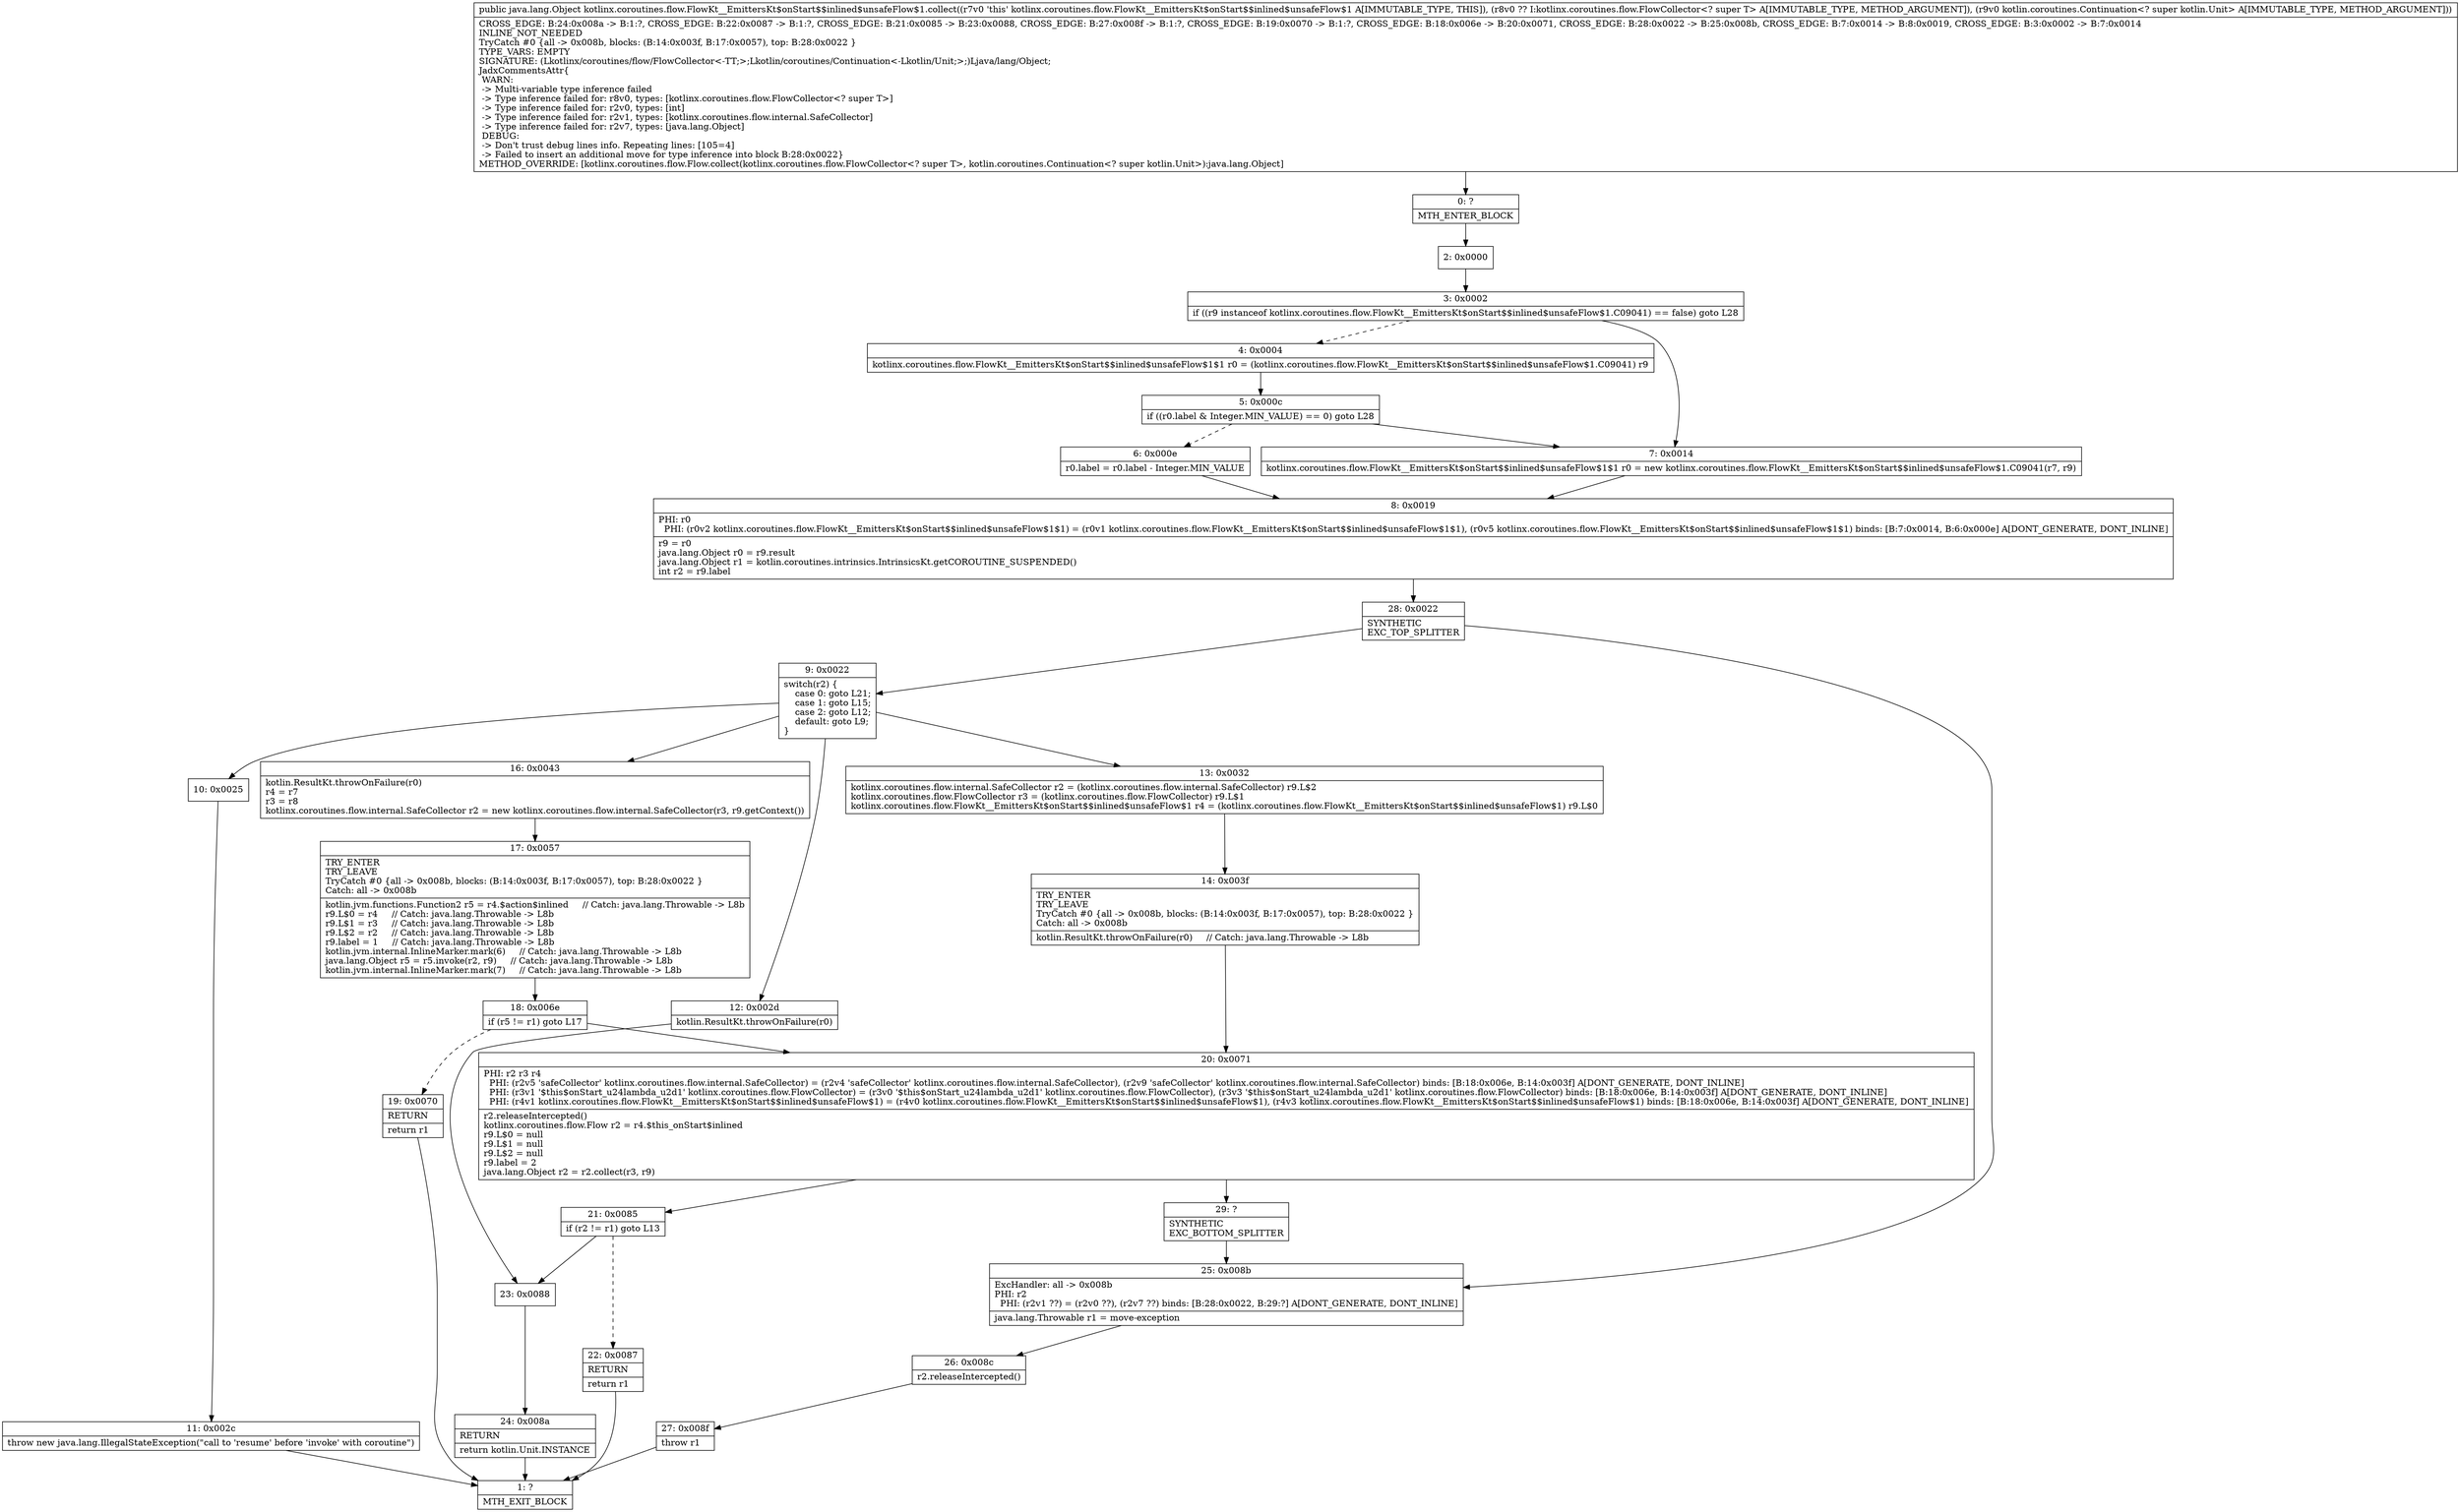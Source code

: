 digraph "CFG forkotlinx.coroutines.flow.FlowKt__EmittersKt$onStart$$inlined$unsafeFlow$1.collect(Lkotlinx\/coroutines\/flow\/FlowCollector;Lkotlin\/coroutines\/Continuation;)Ljava\/lang\/Object;" {
Node_0 [shape=record,label="{0\:\ ?|MTH_ENTER_BLOCK\l}"];
Node_2 [shape=record,label="{2\:\ 0x0000}"];
Node_3 [shape=record,label="{3\:\ 0x0002|if ((r9 instanceof kotlinx.coroutines.flow.FlowKt__EmittersKt$onStart$$inlined$unsafeFlow$1.C09041) == false) goto L28\l}"];
Node_4 [shape=record,label="{4\:\ 0x0004|kotlinx.coroutines.flow.FlowKt__EmittersKt$onStart$$inlined$unsafeFlow$1$1 r0 = (kotlinx.coroutines.flow.FlowKt__EmittersKt$onStart$$inlined$unsafeFlow$1.C09041) r9\l}"];
Node_5 [shape=record,label="{5\:\ 0x000c|if ((r0.label & Integer.MIN_VALUE) == 0) goto L28\l}"];
Node_6 [shape=record,label="{6\:\ 0x000e|r0.label = r0.label \- Integer.MIN_VALUE\l}"];
Node_8 [shape=record,label="{8\:\ 0x0019|PHI: r0 \l  PHI: (r0v2 kotlinx.coroutines.flow.FlowKt__EmittersKt$onStart$$inlined$unsafeFlow$1$1) = (r0v1 kotlinx.coroutines.flow.FlowKt__EmittersKt$onStart$$inlined$unsafeFlow$1$1), (r0v5 kotlinx.coroutines.flow.FlowKt__EmittersKt$onStart$$inlined$unsafeFlow$1$1) binds: [B:7:0x0014, B:6:0x000e] A[DONT_GENERATE, DONT_INLINE]\l|r9 = r0\ljava.lang.Object r0 = r9.result\ljava.lang.Object r1 = kotlin.coroutines.intrinsics.IntrinsicsKt.getCOROUTINE_SUSPENDED()\lint r2 = r9.label\l}"];
Node_28 [shape=record,label="{28\:\ 0x0022|SYNTHETIC\lEXC_TOP_SPLITTER\l}"];
Node_9 [shape=record,label="{9\:\ 0x0022|switch(r2) \{\l    case 0: goto L21;\l    case 1: goto L15;\l    case 2: goto L12;\l    default: goto L9;\l\}\l}"];
Node_10 [shape=record,label="{10\:\ 0x0025}"];
Node_11 [shape=record,label="{11\:\ 0x002c|throw new java.lang.IllegalStateException(\"call to 'resume' before 'invoke' with coroutine\")\l}"];
Node_1 [shape=record,label="{1\:\ ?|MTH_EXIT_BLOCK\l}"];
Node_12 [shape=record,label="{12\:\ 0x002d|kotlin.ResultKt.throwOnFailure(r0)\l}"];
Node_23 [shape=record,label="{23\:\ 0x0088}"];
Node_24 [shape=record,label="{24\:\ 0x008a|RETURN\l|return kotlin.Unit.INSTANCE\l}"];
Node_13 [shape=record,label="{13\:\ 0x0032|kotlinx.coroutines.flow.internal.SafeCollector r2 = (kotlinx.coroutines.flow.internal.SafeCollector) r9.L$2\lkotlinx.coroutines.flow.FlowCollector r3 = (kotlinx.coroutines.flow.FlowCollector) r9.L$1\lkotlinx.coroutines.flow.FlowKt__EmittersKt$onStart$$inlined$unsafeFlow$1 r4 = (kotlinx.coroutines.flow.FlowKt__EmittersKt$onStart$$inlined$unsafeFlow$1) r9.L$0\l}"];
Node_14 [shape=record,label="{14\:\ 0x003f|TRY_ENTER\lTRY_LEAVE\lTryCatch #0 \{all \-\> 0x008b, blocks: (B:14:0x003f, B:17:0x0057), top: B:28:0x0022 \}\lCatch: all \-\> 0x008b\l|kotlin.ResultKt.throwOnFailure(r0)     \/\/ Catch: java.lang.Throwable \-\> L8b\l}"];
Node_20 [shape=record,label="{20\:\ 0x0071|PHI: r2 r3 r4 \l  PHI: (r2v5 'safeCollector' kotlinx.coroutines.flow.internal.SafeCollector) = (r2v4 'safeCollector' kotlinx.coroutines.flow.internal.SafeCollector), (r2v9 'safeCollector' kotlinx.coroutines.flow.internal.SafeCollector) binds: [B:18:0x006e, B:14:0x003f] A[DONT_GENERATE, DONT_INLINE]\l  PHI: (r3v1 '$this$onStart_u24lambda_u2d1' kotlinx.coroutines.flow.FlowCollector) = (r3v0 '$this$onStart_u24lambda_u2d1' kotlinx.coroutines.flow.FlowCollector), (r3v3 '$this$onStart_u24lambda_u2d1' kotlinx.coroutines.flow.FlowCollector) binds: [B:18:0x006e, B:14:0x003f] A[DONT_GENERATE, DONT_INLINE]\l  PHI: (r4v1 kotlinx.coroutines.flow.FlowKt__EmittersKt$onStart$$inlined$unsafeFlow$1) = (r4v0 kotlinx.coroutines.flow.FlowKt__EmittersKt$onStart$$inlined$unsafeFlow$1), (r4v3 kotlinx.coroutines.flow.FlowKt__EmittersKt$onStart$$inlined$unsafeFlow$1) binds: [B:18:0x006e, B:14:0x003f] A[DONT_GENERATE, DONT_INLINE]\l|r2.releaseIntercepted()\lkotlinx.coroutines.flow.Flow r2 = r4.$this_onStart$inlined\lr9.L$0 = null\lr9.L$1 = null\lr9.L$2 = null\lr9.label = 2\ljava.lang.Object r2 = r2.collect(r3, r9)\l}"];
Node_21 [shape=record,label="{21\:\ 0x0085|if (r2 != r1) goto L13\l}"];
Node_22 [shape=record,label="{22\:\ 0x0087|RETURN\l|return r1\l}"];
Node_29 [shape=record,label="{29\:\ ?|SYNTHETIC\lEXC_BOTTOM_SPLITTER\l}"];
Node_16 [shape=record,label="{16\:\ 0x0043|kotlin.ResultKt.throwOnFailure(r0)\lr4 = r7\lr3 = r8\lkotlinx.coroutines.flow.internal.SafeCollector r2 = new kotlinx.coroutines.flow.internal.SafeCollector(r3, r9.getContext())\l}"];
Node_17 [shape=record,label="{17\:\ 0x0057|TRY_ENTER\lTRY_LEAVE\lTryCatch #0 \{all \-\> 0x008b, blocks: (B:14:0x003f, B:17:0x0057), top: B:28:0x0022 \}\lCatch: all \-\> 0x008b\l|kotlin.jvm.functions.Function2 r5 = r4.$action$inlined     \/\/ Catch: java.lang.Throwable \-\> L8b\lr9.L$0 = r4     \/\/ Catch: java.lang.Throwable \-\> L8b\lr9.L$1 = r3     \/\/ Catch: java.lang.Throwable \-\> L8b\lr9.L$2 = r2     \/\/ Catch: java.lang.Throwable \-\> L8b\lr9.label = 1     \/\/ Catch: java.lang.Throwable \-\> L8b\lkotlin.jvm.internal.InlineMarker.mark(6)     \/\/ Catch: java.lang.Throwable \-\> L8b\ljava.lang.Object r5 = r5.invoke(r2, r9)     \/\/ Catch: java.lang.Throwable \-\> L8b\lkotlin.jvm.internal.InlineMarker.mark(7)     \/\/ Catch: java.lang.Throwable \-\> L8b\l}"];
Node_18 [shape=record,label="{18\:\ 0x006e|if (r5 != r1) goto L17\l}"];
Node_19 [shape=record,label="{19\:\ 0x0070|RETURN\l|return r1\l}"];
Node_25 [shape=record,label="{25\:\ 0x008b|ExcHandler: all \-\> 0x008b\lPHI: r2 \l  PHI: (r2v1 ??) = (r2v0 ??), (r2v7 ??) binds: [B:28:0x0022, B:29:?] A[DONT_GENERATE, DONT_INLINE]\l|java.lang.Throwable r1 = move\-exception\l}"];
Node_26 [shape=record,label="{26\:\ 0x008c|r2.releaseIntercepted()\l}"];
Node_27 [shape=record,label="{27\:\ 0x008f|throw r1\l}"];
Node_7 [shape=record,label="{7\:\ 0x0014|kotlinx.coroutines.flow.FlowKt__EmittersKt$onStart$$inlined$unsafeFlow$1$1 r0 = new kotlinx.coroutines.flow.FlowKt__EmittersKt$onStart$$inlined$unsafeFlow$1.C09041(r7, r9)\l}"];
MethodNode[shape=record,label="{public java.lang.Object kotlinx.coroutines.flow.FlowKt__EmittersKt$onStart$$inlined$unsafeFlow$1.collect((r7v0 'this' kotlinx.coroutines.flow.FlowKt__EmittersKt$onStart$$inlined$unsafeFlow$1 A[IMMUTABLE_TYPE, THIS]), (r8v0 ?? I:kotlinx.coroutines.flow.FlowCollector\<? super T\> A[IMMUTABLE_TYPE, METHOD_ARGUMENT]), (r9v0 kotlin.coroutines.Continuation\<? super kotlin.Unit\> A[IMMUTABLE_TYPE, METHOD_ARGUMENT]))  | CROSS_EDGE: B:24:0x008a \-\> B:1:?, CROSS_EDGE: B:22:0x0087 \-\> B:1:?, CROSS_EDGE: B:21:0x0085 \-\> B:23:0x0088, CROSS_EDGE: B:27:0x008f \-\> B:1:?, CROSS_EDGE: B:19:0x0070 \-\> B:1:?, CROSS_EDGE: B:18:0x006e \-\> B:20:0x0071, CROSS_EDGE: B:28:0x0022 \-\> B:25:0x008b, CROSS_EDGE: B:7:0x0014 \-\> B:8:0x0019, CROSS_EDGE: B:3:0x0002 \-\> B:7:0x0014\lINLINE_NOT_NEEDED\lTryCatch #0 \{all \-\> 0x008b, blocks: (B:14:0x003f, B:17:0x0057), top: B:28:0x0022 \}\lTYPE_VARS: EMPTY\lSIGNATURE: (Lkotlinx\/coroutines\/flow\/FlowCollector\<\-TT;\>;Lkotlin\/coroutines\/Continuation\<\-Lkotlin\/Unit;\>;)Ljava\/lang\/Object;\lJadxCommentsAttr\{\l WARN: \l \-\> Multi\-variable type inference failed\l \-\> Type inference failed for: r8v0, types: [kotlinx.coroutines.flow.FlowCollector\<? super T\>]\l \-\> Type inference failed for: r2v0, types: [int]\l \-\> Type inference failed for: r2v1, types: [kotlinx.coroutines.flow.internal.SafeCollector]\l \-\> Type inference failed for: r2v7, types: [java.lang.Object]\l DEBUG: \l \-\> Don't trust debug lines info. Repeating lines: [105=4]\l \-\> Failed to insert an additional move for type inference into block B:28:0x0022\}\lMETHOD_OVERRIDE: [kotlinx.coroutines.flow.Flow.collect(kotlinx.coroutines.flow.FlowCollector\<? super T\>, kotlin.coroutines.Continuation\<? super kotlin.Unit\>):java.lang.Object]\l}"];
MethodNode -> Node_0;Node_0 -> Node_2;
Node_2 -> Node_3;
Node_3 -> Node_4[style=dashed];
Node_3 -> Node_7;
Node_4 -> Node_5;
Node_5 -> Node_6[style=dashed];
Node_5 -> Node_7;
Node_6 -> Node_8;
Node_8 -> Node_28;
Node_28 -> Node_9;
Node_28 -> Node_25;
Node_9 -> Node_10;
Node_9 -> Node_12;
Node_9 -> Node_13;
Node_9 -> Node_16;
Node_10 -> Node_11;
Node_11 -> Node_1;
Node_12 -> Node_23;
Node_23 -> Node_24;
Node_24 -> Node_1;
Node_13 -> Node_14;
Node_14 -> Node_20;
Node_20 -> Node_21;
Node_20 -> Node_29;
Node_21 -> Node_22[style=dashed];
Node_21 -> Node_23;
Node_22 -> Node_1;
Node_29 -> Node_25;
Node_16 -> Node_17;
Node_17 -> Node_18;
Node_18 -> Node_19[style=dashed];
Node_18 -> Node_20;
Node_19 -> Node_1;
Node_25 -> Node_26;
Node_26 -> Node_27;
Node_27 -> Node_1;
Node_7 -> Node_8;
}

